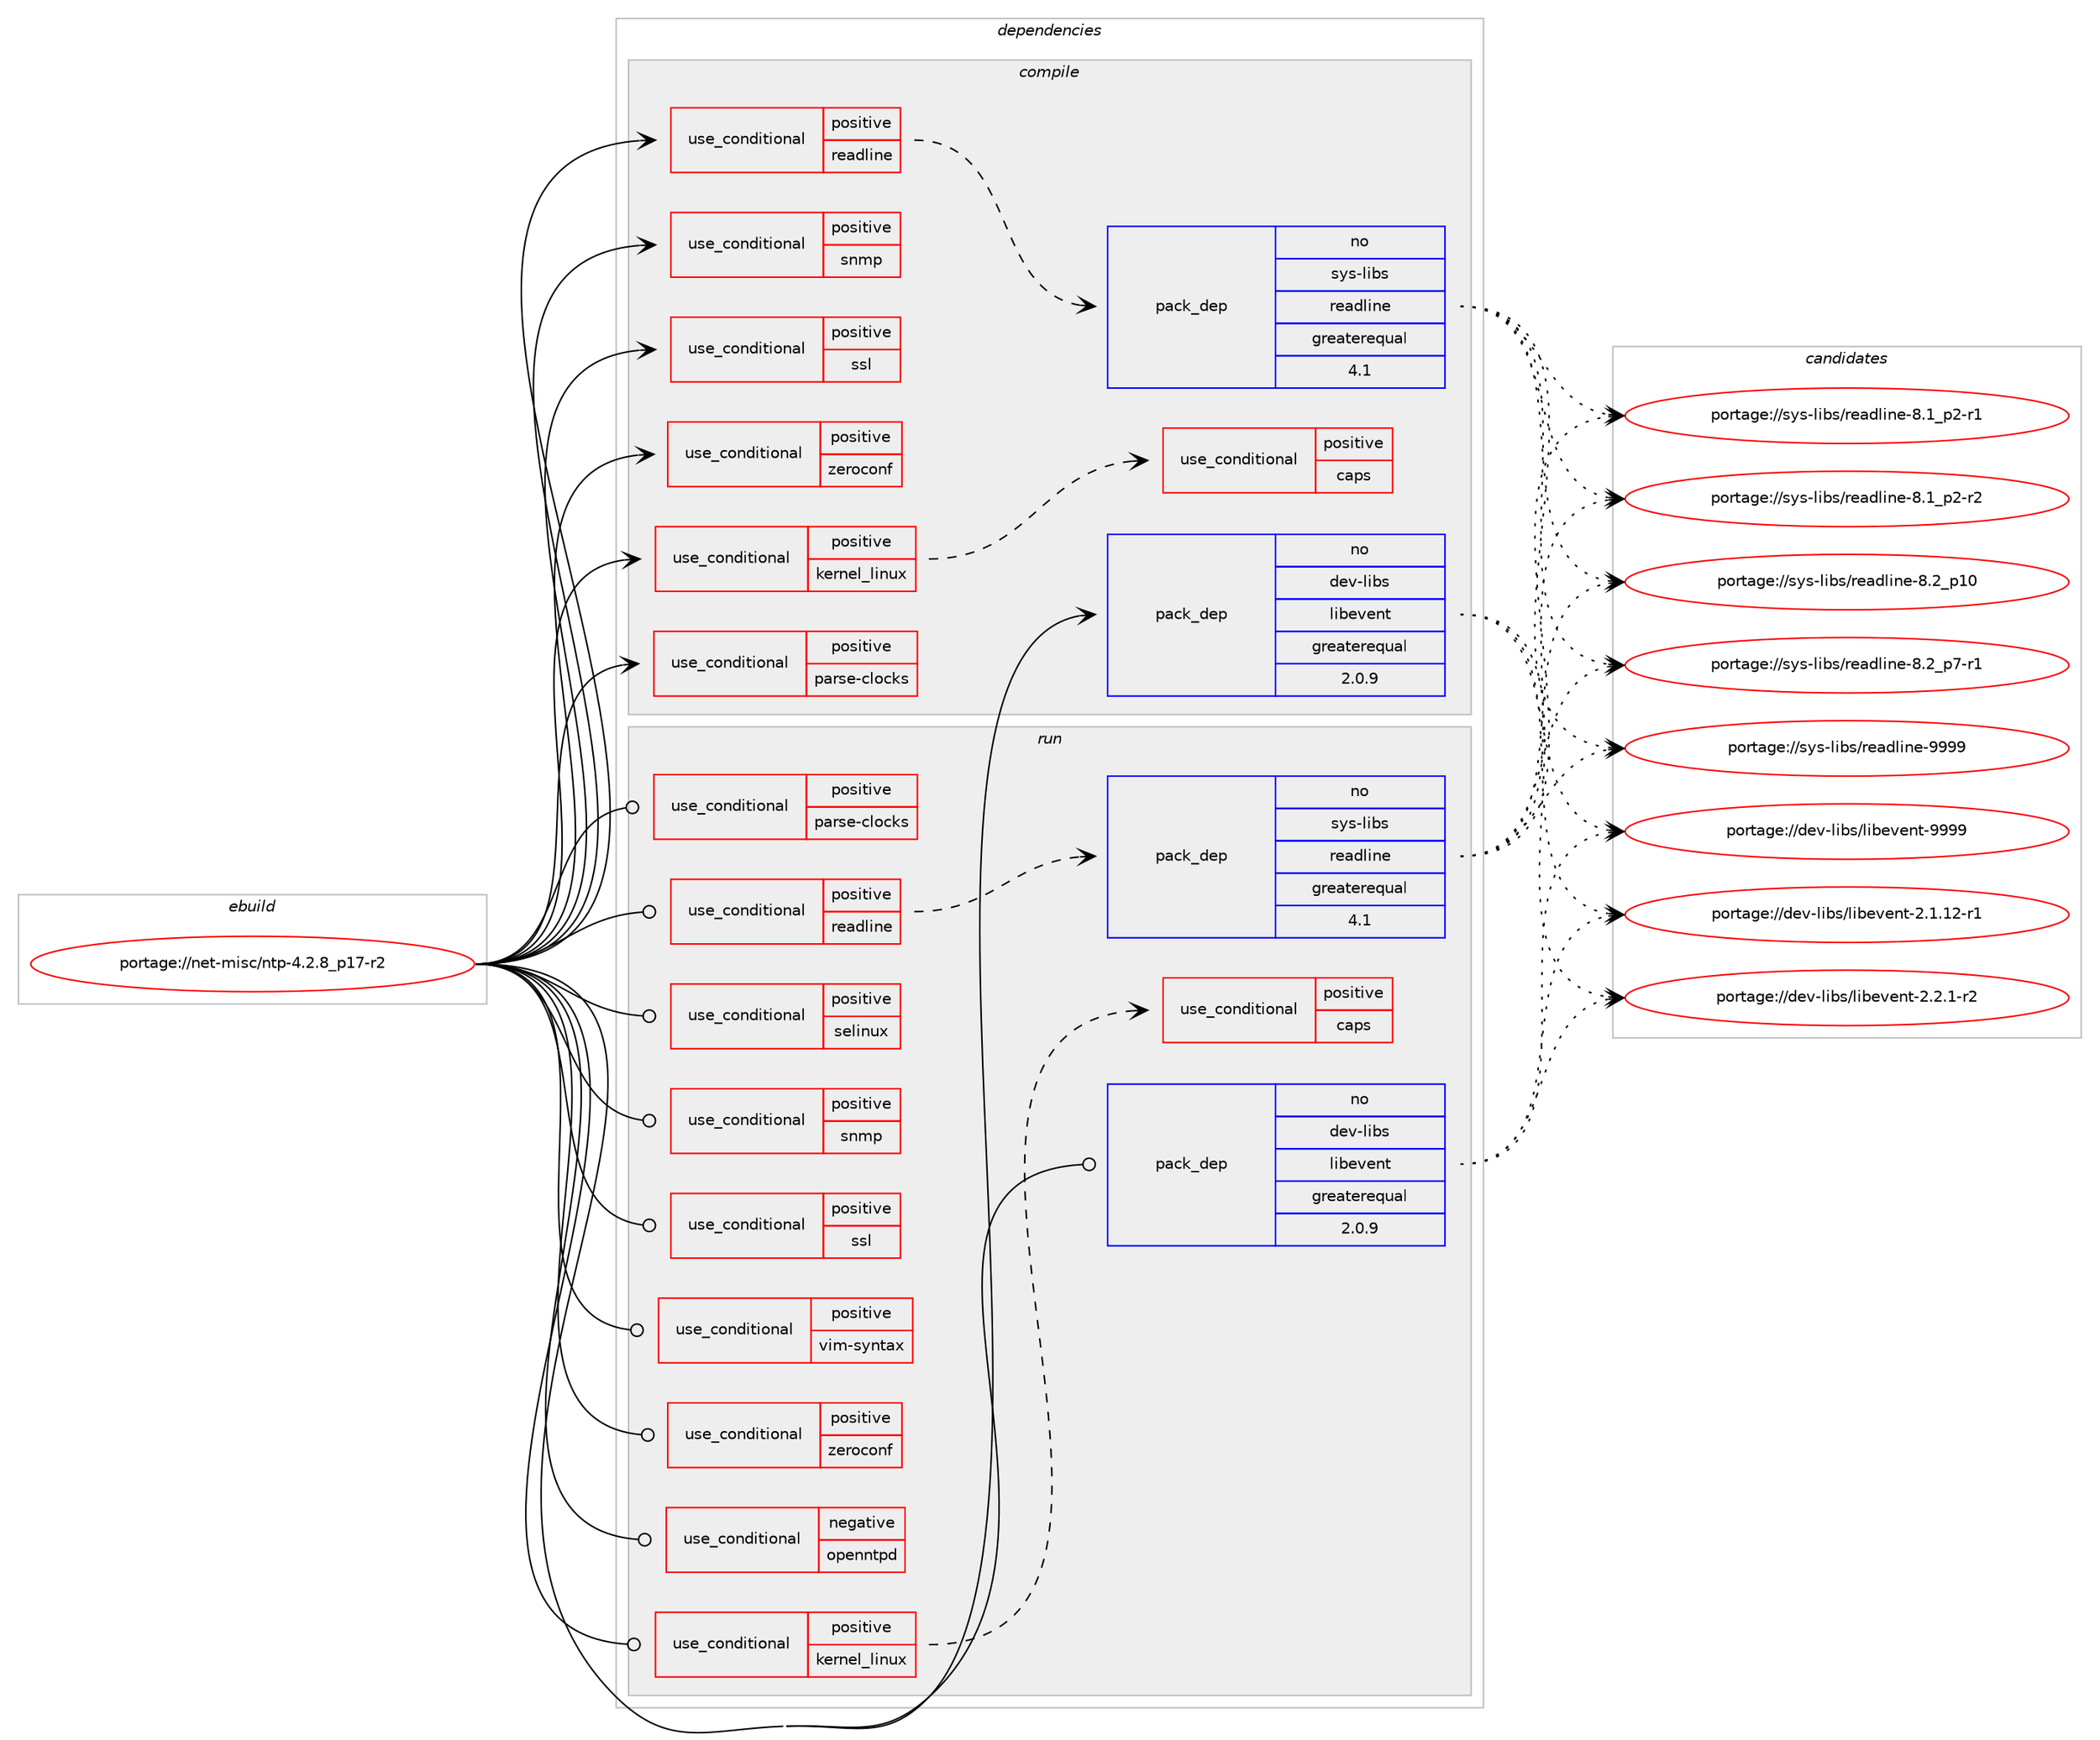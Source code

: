 digraph prolog {

# *************
# Graph options
# *************

newrank=true;
concentrate=true;
compound=true;
graph [rankdir=LR,fontname=Helvetica,fontsize=10,ranksep=1.5];#, ranksep=2.5, nodesep=0.2];
edge  [arrowhead=vee];
node  [fontname=Helvetica,fontsize=10];

# **********
# The ebuild
# **********

subgraph cluster_leftcol {
color=gray;
rank=same;
label=<<i>ebuild</i>>;
id [label="portage://net-misc/ntp-4.2.8_p17-r2", color=red, width=4, href="../net-misc/ntp-4.2.8_p17-r2.svg"];
}

# ****************
# The dependencies
# ****************

subgraph cluster_midcol {
color=gray;
label=<<i>dependencies</i>>;
subgraph cluster_compile {
fillcolor="#eeeeee";
style=filled;
label=<<i>compile</i>>;
subgraph cond5350 {
dependency7564 [label=<<TABLE BORDER="0" CELLBORDER="1" CELLSPACING="0" CELLPADDING="4"><TR><TD ROWSPAN="3" CELLPADDING="10">use_conditional</TD></TR><TR><TD>positive</TD></TR><TR><TD>kernel_linux</TD></TR></TABLE>>, shape=none, color=red];
subgraph cond5351 {
dependency7565 [label=<<TABLE BORDER="0" CELLBORDER="1" CELLSPACING="0" CELLPADDING="4"><TR><TD ROWSPAN="3" CELLPADDING="10">use_conditional</TD></TR><TR><TD>positive</TD></TR><TR><TD>caps</TD></TR></TABLE>>, shape=none, color=red];
# *** BEGIN UNKNOWN DEPENDENCY TYPE (TODO) ***
# dependency7565 -> package_dependency(portage://net-misc/ntp-4.2.8_p17-r2,install,no,sys-libs,libcap,none,[,,],[],[])
# *** END UNKNOWN DEPENDENCY TYPE (TODO) ***

}
dependency7564:e -> dependency7565:w [weight=20,style="dashed",arrowhead="vee"];
}
id:e -> dependency7564:w [weight=20,style="solid",arrowhead="vee"];
subgraph cond5352 {
dependency7566 [label=<<TABLE BORDER="0" CELLBORDER="1" CELLSPACING="0" CELLPADDING="4"><TR><TD ROWSPAN="3" CELLPADDING="10">use_conditional</TD></TR><TR><TD>positive</TD></TR><TR><TD>parse-clocks</TD></TR></TABLE>>, shape=none, color=red];
# *** BEGIN UNKNOWN DEPENDENCY TYPE (TODO) ***
# dependency7566 -> package_dependency(portage://net-misc/ntp-4.2.8_p17-r2,install,no,net-misc,pps-tools,none,[,,],[],[])
# *** END UNKNOWN DEPENDENCY TYPE (TODO) ***

}
id:e -> dependency7566:w [weight=20,style="solid",arrowhead="vee"];
subgraph cond5353 {
dependency7567 [label=<<TABLE BORDER="0" CELLBORDER="1" CELLSPACING="0" CELLPADDING="4"><TR><TD ROWSPAN="3" CELLPADDING="10">use_conditional</TD></TR><TR><TD>positive</TD></TR><TR><TD>readline</TD></TR></TABLE>>, shape=none, color=red];
subgraph pack2152 {
dependency7568 [label=<<TABLE BORDER="0" CELLBORDER="1" CELLSPACING="0" CELLPADDING="4" WIDTH="220"><TR><TD ROWSPAN="6" CELLPADDING="30">pack_dep</TD></TR><TR><TD WIDTH="110">no</TD></TR><TR><TD>sys-libs</TD></TR><TR><TD>readline</TD></TR><TR><TD>greaterequal</TD></TR><TR><TD>4.1</TD></TR></TABLE>>, shape=none, color=blue];
}
dependency7567:e -> dependency7568:w [weight=20,style="dashed",arrowhead="vee"];
}
id:e -> dependency7567:w [weight=20,style="solid",arrowhead="vee"];
subgraph cond5354 {
dependency7569 [label=<<TABLE BORDER="0" CELLBORDER="1" CELLSPACING="0" CELLPADDING="4"><TR><TD ROWSPAN="3" CELLPADDING="10">use_conditional</TD></TR><TR><TD>positive</TD></TR><TR><TD>snmp</TD></TR></TABLE>>, shape=none, color=red];
# *** BEGIN UNKNOWN DEPENDENCY TYPE (TODO) ***
# dependency7569 -> package_dependency(portage://net-misc/ntp-4.2.8_p17-r2,install,no,net-analyzer,net-snmp,none,[,,],[],[])
# *** END UNKNOWN DEPENDENCY TYPE (TODO) ***

}
id:e -> dependency7569:w [weight=20,style="solid",arrowhead="vee"];
subgraph cond5355 {
dependency7570 [label=<<TABLE BORDER="0" CELLBORDER="1" CELLSPACING="0" CELLPADDING="4"><TR><TD ROWSPAN="3" CELLPADDING="10">use_conditional</TD></TR><TR><TD>positive</TD></TR><TR><TD>ssl</TD></TR></TABLE>>, shape=none, color=red];
# *** BEGIN UNKNOWN DEPENDENCY TYPE (TODO) ***
# dependency7570 -> package_dependency(portage://net-misc/ntp-4.2.8_p17-r2,install,no,dev-libs,openssl,none,[,,],any_same_slot,[])
# *** END UNKNOWN DEPENDENCY TYPE (TODO) ***

}
id:e -> dependency7570:w [weight=20,style="solid",arrowhead="vee"];
subgraph cond5356 {
dependency7571 [label=<<TABLE BORDER="0" CELLBORDER="1" CELLSPACING="0" CELLPADDING="4"><TR><TD ROWSPAN="3" CELLPADDING="10">use_conditional</TD></TR><TR><TD>positive</TD></TR><TR><TD>zeroconf</TD></TR></TABLE>>, shape=none, color=red];
# *** BEGIN UNKNOWN DEPENDENCY TYPE (TODO) ***
# dependency7571 -> package_dependency(portage://net-misc/ntp-4.2.8_p17-r2,install,no,net-dns,avahi,none,[,,],[],[use(enable(mdnsresponder-compat),none)])
# *** END UNKNOWN DEPENDENCY TYPE (TODO) ***

}
id:e -> dependency7571:w [weight=20,style="solid",arrowhead="vee"];
subgraph pack2153 {
dependency7572 [label=<<TABLE BORDER="0" CELLBORDER="1" CELLSPACING="0" CELLPADDING="4" WIDTH="220"><TR><TD ROWSPAN="6" CELLPADDING="30">pack_dep</TD></TR><TR><TD WIDTH="110">no</TD></TR><TR><TD>dev-libs</TD></TR><TR><TD>libevent</TD></TR><TR><TD>greaterequal</TD></TR><TR><TD>2.0.9</TD></TR></TABLE>>, shape=none, color=blue];
}
id:e -> dependency7572:w [weight=20,style="solid",arrowhead="vee"];
}
subgraph cluster_compileandrun {
fillcolor="#eeeeee";
style=filled;
label=<<i>compile and run</i>>;
}
subgraph cluster_run {
fillcolor="#eeeeee";
style=filled;
label=<<i>run</i>>;
subgraph cond5357 {
dependency7573 [label=<<TABLE BORDER="0" CELLBORDER="1" CELLSPACING="0" CELLPADDING="4"><TR><TD ROWSPAN="3" CELLPADDING="10">use_conditional</TD></TR><TR><TD>negative</TD></TR><TR><TD>openntpd</TD></TR></TABLE>>, shape=none, color=red];
# *** BEGIN UNKNOWN DEPENDENCY TYPE (TODO) ***
# dependency7573 -> package_dependency(portage://net-misc/ntp-4.2.8_p17-r2,run,weak,net-misc,openntpd,none,[,,],[],[])
# *** END UNKNOWN DEPENDENCY TYPE (TODO) ***

}
id:e -> dependency7573:w [weight=20,style="solid",arrowhead="odot"];
subgraph cond5358 {
dependency7574 [label=<<TABLE BORDER="0" CELLBORDER="1" CELLSPACING="0" CELLPADDING="4"><TR><TD ROWSPAN="3" CELLPADDING="10">use_conditional</TD></TR><TR><TD>positive</TD></TR><TR><TD>kernel_linux</TD></TR></TABLE>>, shape=none, color=red];
subgraph cond5359 {
dependency7575 [label=<<TABLE BORDER="0" CELLBORDER="1" CELLSPACING="0" CELLPADDING="4"><TR><TD ROWSPAN="3" CELLPADDING="10">use_conditional</TD></TR><TR><TD>positive</TD></TR><TR><TD>caps</TD></TR></TABLE>>, shape=none, color=red];
# *** BEGIN UNKNOWN DEPENDENCY TYPE (TODO) ***
# dependency7575 -> package_dependency(portage://net-misc/ntp-4.2.8_p17-r2,run,no,sys-libs,libcap,none,[,,],[],[])
# *** END UNKNOWN DEPENDENCY TYPE (TODO) ***

}
dependency7574:e -> dependency7575:w [weight=20,style="dashed",arrowhead="vee"];
}
id:e -> dependency7574:w [weight=20,style="solid",arrowhead="odot"];
subgraph cond5360 {
dependency7576 [label=<<TABLE BORDER="0" CELLBORDER="1" CELLSPACING="0" CELLPADDING="4"><TR><TD ROWSPAN="3" CELLPADDING="10">use_conditional</TD></TR><TR><TD>positive</TD></TR><TR><TD>parse-clocks</TD></TR></TABLE>>, shape=none, color=red];
# *** BEGIN UNKNOWN DEPENDENCY TYPE (TODO) ***
# dependency7576 -> package_dependency(portage://net-misc/ntp-4.2.8_p17-r2,run,no,net-misc,pps-tools,none,[,,],[],[])
# *** END UNKNOWN DEPENDENCY TYPE (TODO) ***

}
id:e -> dependency7576:w [weight=20,style="solid",arrowhead="odot"];
subgraph cond5361 {
dependency7577 [label=<<TABLE BORDER="0" CELLBORDER="1" CELLSPACING="0" CELLPADDING="4"><TR><TD ROWSPAN="3" CELLPADDING="10">use_conditional</TD></TR><TR><TD>positive</TD></TR><TR><TD>readline</TD></TR></TABLE>>, shape=none, color=red];
subgraph pack2154 {
dependency7578 [label=<<TABLE BORDER="0" CELLBORDER="1" CELLSPACING="0" CELLPADDING="4" WIDTH="220"><TR><TD ROWSPAN="6" CELLPADDING="30">pack_dep</TD></TR><TR><TD WIDTH="110">no</TD></TR><TR><TD>sys-libs</TD></TR><TR><TD>readline</TD></TR><TR><TD>greaterequal</TD></TR><TR><TD>4.1</TD></TR></TABLE>>, shape=none, color=blue];
}
dependency7577:e -> dependency7578:w [weight=20,style="dashed",arrowhead="vee"];
}
id:e -> dependency7577:w [weight=20,style="solid",arrowhead="odot"];
subgraph cond5362 {
dependency7579 [label=<<TABLE BORDER="0" CELLBORDER="1" CELLSPACING="0" CELLPADDING="4"><TR><TD ROWSPAN="3" CELLPADDING="10">use_conditional</TD></TR><TR><TD>positive</TD></TR><TR><TD>selinux</TD></TR></TABLE>>, shape=none, color=red];
# *** BEGIN UNKNOWN DEPENDENCY TYPE (TODO) ***
# dependency7579 -> package_dependency(portage://net-misc/ntp-4.2.8_p17-r2,run,no,sec-policy,selinux-ntp,none,[,,],[],[])
# *** END UNKNOWN DEPENDENCY TYPE (TODO) ***

}
id:e -> dependency7579:w [weight=20,style="solid",arrowhead="odot"];
subgraph cond5363 {
dependency7580 [label=<<TABLE BORDER="0" CELLBORDER="1" CELLSPACING="0" CELLPADDING="4"><TR><TD ROWSPAN="3" CELLPADDING="10">use_conditional</TD></TR><TR><TD>positive</TD></TR><TR><TD>snmp</TD></TR></TABLE>>, shape=none, color=red];
# *** BEGIN UNKNOWN DEPENDENCY TYPE (TODO) ***
# dependency7580 -> package_dependency(portage://net-misc/ntp-4.2.8_p17-r2,run,no,net-analyzer,net-snmp,none,[,,],[],[])
# *** END UNKNOWN DEPENDENCY TYPE (TODO) ***

}
id:e -> dependency7580:w [weight=20,style="solid",arrowhead="odot"];
subgraph cond5364 {
dependency7581 [label=<<TABLE BORDER="0" CELLBORDER="1" CELLSPACING="0" CELLPADDING="4"><TR><TD ROWSPAN="3" CELLPADDING="10">use_conditional</TD></TR><TR><TD>positive</TD></TR><TR><TD>ssl</TD></TR></TABLE>>, shape=none, color=red];
# *** BEGIN UNKNOWN DEPENDENCY TYPE (TODO) ***
# dependency7581 -> package_dependency(portage://net-misc/ntp-4.2.8_p17-r2,run,no,dev-libs,openssl,none,[,,],any_same_slot,[])
# *** END UNKNOWN DEPENDENCY TYPE (TODO) ***

}
id:e -> dependency7581:w [weight=20,style="solid",arrowhead="odot"];
subgraph cond5365 {
dependency7582 [label=<<TABLE BORDER="0" CELLBORDER="1" CELLSPACING="0" CELLPADDING="4"><TR><TD ROWSPAN="3" CELLPADDING="10">use_conditional</TD></TR><TR><TD>positive</TD></TR><TR><TD>vim-syntax</TD></TR></TABLE>>, shape=none, color=red];
# *** BEGIN UNKNOWN DEPENDENCY TYPE (TODO) ***
# dependency7582 -> package_dependency(portage://net-misc/ntp-4.2.8_p17-r2,run,no,app-vim,ntp-syntax,none,[,,],[],[])
# *** END UNKNOWN DEPENDENCY TYPE (TODO) ***

}
id:e -> dependency7582:w [weight=20,style="solid",arrowhead="odot"];
subgraph cond5366 {
dependency7583 [label=<<TABLE BORDER="0" CELLBORDER="1" CELLSPACING="0" CELLPADDING="4"><TR><TD ROWSPAN="3" CELLPADDING="10">use_conditional</TD></TR><TR><TD>positive</TD></TR><TR><TD>zeroconf</TD></TR></TABLE>>, shape=none, color=red];
# *** BEGIN UNKNOWN DEPENDENCY TYPE (TODO) ***
# dependency7583 -> package_dependency(portage://net-misc/ntp-4.2.8_p17-r2,run,no,net-dns,avahi,none,[,,],[],[use(enable(mdnsresponder-compat),none)])
# *** END UNKNOWN DEPENDENCY TYPE (TODO) ***

}
id:e -> dependency7583:w [weight=20,style="solid",arrowhead="odot"];
# *** BEGIN UNKNOWN DEPENDENCY TYPE (TODO) ***
# id -> package_dependency(portage://net-misc/ntp-4.2.8_p17-r2,run,no,acct-group,ntp,none,[,,],[],[])
# *** END UNKNOWN DEPENDENCY TYPE (TODO) ***

# *** BEGIN UNKNOWN DEPENDENCY TYPE (TODO) ***
# id -> package_dependency(portage://net-misc/ntp-4.2.8_p17-r2,run,no,acct-user,ntp,none,[,,],[],[])
# *** END UNKNOWN DEPENDENCY TYPE (TODO) ***

subgraph pack2155 {
dependency7584 [label=<<TABLE BORDER="0" CELLBORDER="1" CELLSPACING="0" CELLPADDING="4" WIDTH="220"><TR><TD ROWSPAN="6" CELLPADDING="30">pack_dep</TD></TR><TR><TD WIDTH="110">no</TD></TR><TR><TD>dev-libs</TD></TR><TR><TD>libevent</TD></TR><TR><TD>greaterequal</TD></TR><TR><TD>2.0.9</TD></TR></TABLE>>, shape=none, color=blue];
}
id:e -> dependency7584:w [weight=20,style="solid",arrowhead="odot"];
# *** BEGIN UNKNOWN DEPENDENCY TYPE (TODO) ***
# id -> package_dependency(portage://net-misc/ntp-4.2.8_p17-r2,run,no,virtual,tmpfiles,none,[,,],[],[])
# *** END UNKNOWN DEPENDENCY TYPE (TODO) ***

# *** BEGIN UNKNOWN DEPENDENCY TYPE (TODO) ***
# id -> package_dependency(portage://net-misc/ntp-4.2.8_p17-r2,run,weak,net-misc,ntpsec,none,[,,],[],[])
# *** END UNKNOWN DEPENDENCY TYPE (TODO) ***

}
}

# **************
# The candidates
# **************

subgraph cluster_choices {
rank=same;
color=gray;
label=<<i>candidates</i>>;

subgraph choice2152 {
color=black;
nodesep=1;
choice115121115451081059811547114101971001081051101014556464995112504511449 [label="portage://sys-libs/readline-8.1_p2-r1", color=red, width=4,href="../sys-libs/readline-8.1_p2-r1.svg"];
choice115121115451081059811547114101971001081051101014556464995112504511450 [label="portage://sys-libs/readline-8.1_p2-r2", color=red, width=4,href="../sys-libs/readline-8.1_p2-r2.svg"];
choice1151211154510810598115471141019710010810511010145564650951124948 [label="portage://sys-libs/readline-8.2_p10", color=red, width=4,href="../sys-libs/readline-8.2_p10.svg"];
choice115121115451081059811547114101971001081051101014556465095112554511449 [label="portage://sys-libs/readline-8.2_p7-r1", color=red, width=4,href="../sys-libs/readline-8.2_p7-r1.svg"];
choice115121115451081059811547114101971001081051101014557575757 [label="portage://sys-libs/readline-9999", color=red, width=4,href="../sys-libs/readline-9999.svg"];
dependency7568:e -> choice115121115451081059811547114101971001081051101014556464995112504511449:w [style=dotted,weight="100"];
dependency7568:e -> choice115121115451081059811547114101971001081051101014556464995112504511450:w [style=dotted,weight="100"];
dependency7568:e -> choice1151211154510810598115471141019710010810511010145564650951124948:w [style=dotted,weight="100"];
dependency7568:e -> choice115121115451081059811547114101971001081051101014556465095112554511449:w [style=dotted,weight="100"];
dependency7568:e -> choice115121115451081059811547114101971001081051101014557575757:w [style=dotted,weight="100"];
}
subgraph choice2153 {
color=black;
nodesep=1;
choice10010111845108105981154710810598101118101110116455046494649504511449 [label="portage://dev-libs/libevent-2.1.12-r1", color=red, width=4,href="../dev-libs/libevent-2.1.12-r1.svg"];
choice100101118451081059811547108105981011181011101164550465046494511450 [label="portage://dev-libs/libevent-2.2.1-r2", color=red, width=4,href="../dev-libs/libevent-2.2.1-r2.svg"];
choice100101118451081059811547108105981011181011101164557575757 [label="portage://dev-libs/libevent-9999", color=red, width=4,href="../dev-libs/libevent-9999.svg"];
dependency7572:e -> choice10010111845108105981154710810598101118101110116455046494649504511449:w [style=dotted,weight="100"];
dependency7572:e -> choice100101118451081059811547108105981011181011101164550465046494511450:w [style=dotted,weight="100"];
dependency7572:e -> choice100101118451081059811547108105981011181011101164557575757:w [style=dotted,weight="100"];
}
subgraph choice2154 {
color=black;
nodesep=1;
choice115121115451081059811547114101971001081051101014556464995112504511449 [label="portage://sys-libs/readline-8.1_p2-r1", color=red, width=4,href="../sys-libs/readline-8.1_p2-r1.svg"];
choice115121115451081059811547114101971001081051101014556464995112504511450 [label="portage://sys-libs/readline-8.1_p2-r2", color=red, width=4,href="../sys-libs/readline-8.1_p2-r2.svg"];
choice1151211154510810598115471141019710010810511010145564650951124948 [label="portage://sys-libs/readline-8.2_p10", color=red, width=4,href="../sys-libs/readline-8.2_p10.svg"];
choice115121115451081059811547114101971001081051101014556465095112554511449 [label="portage://sys-libs/readline-8.2_p7-r1", color=red, width=4,href="../sys-libs/readline-8.2_p7-r1.svg"];
choice115121115451081059811547114101971001081051101014557575757 [label="portage://sys-libs/readline-9999", color=red, width=4,href="../sys-libs/readline-9999.svg"];
dependency7578:e -> choice115121115451081059811547114101971001081051101014556464995112504511449:w [style=dotted,weight="100"];
dependency7578:e -> choice115121115451081059811547114101971001081051101014556464995112504511450:w [style=dotted,weight="100"];
dependency7578:e -> choice1151211154510810598115471141019710010810511010145564650951124948:w [style=dotted,weight="100"];
dependency7578:e -> choice115121115451081059811547114101971001081051101014556465095112554511449:w [style=dotted,weight="100"];
dependency7578:e -> choice115121115451081059811547114101971001081051101014557575757:w [style=dotted,weight="100"];
}
subgraph choice2155 {
color=black;
nodesep=1;
choice10010111845108105981154710810598101118101110116455046494649504511449 [label="portage://dev-libs/libevent-2.1.12-r1", color=red, width=4,href="../dev-libs/libevent-2.1.12-r1.svg"];
choice100101118451081059811547108105981011181011101164550465046494511450 [label="portage://dev-libs/libevent-2.2.1-r2", color=red, width=4,href="../dev-libs/libevent-2.2.1-r2.svg"];
choice100101118451081059811547108105981011181011101164557575757 [label="portage://dev-libs/libevent-9999", color=red, width=4,href="../dev-libs/libevent-9999.svg"];
dependency7584:e -> choice10010111845108105981154710810598101118101110116455046494649504511449:w [style=dotted,weight="100"];
dependency7584:e -> choice100101118451081059811547108105981011181011101164550465046494511450:w [style=dotted,weight="100"];
dependency7584:e -> choice100101118451081059811547108105981011181011101164557575757:w [style=dotted,weight="100"];
}
}

}

